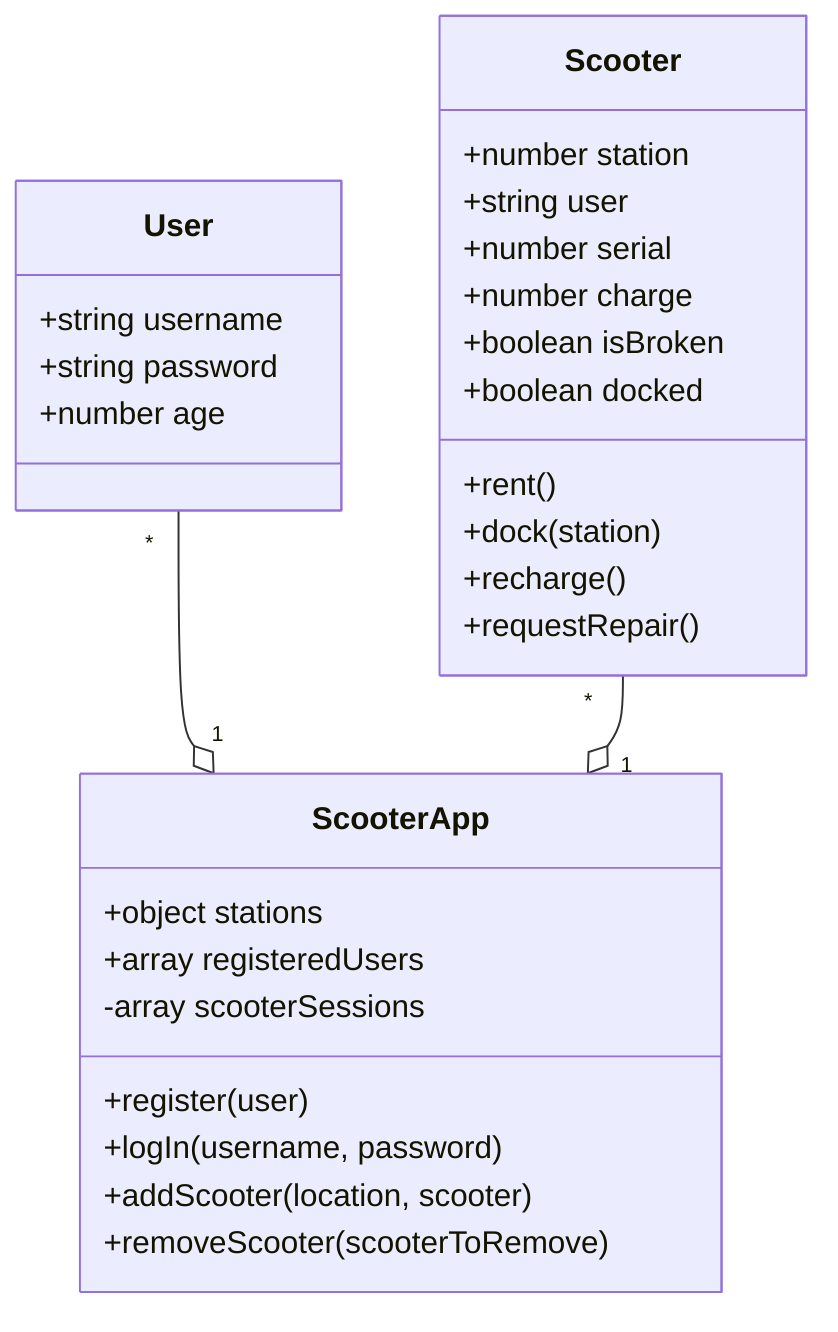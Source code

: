 classDiagram
    User "*" --o "1" ScooterApp
    Scooter "*" --o "1" ScooterApp

    class Scooter{
        +number station
        +string user
        +number serial
        +number charge
        +boolean isBroken
        +boolean docked

        +rent()
        +dock(station)
        +recharge()
        +requestRepair()
    }

    class User{
        +string username
        +string password
        +number age
    }

    class ScooterApp{
        +object stations
        +array registeredUsers
        -array scooterSessions

        +register(user)
        +logIn(username, password)
        +addScooter(location, scooter)
        +removeScooter(scooterToRemove)
    }